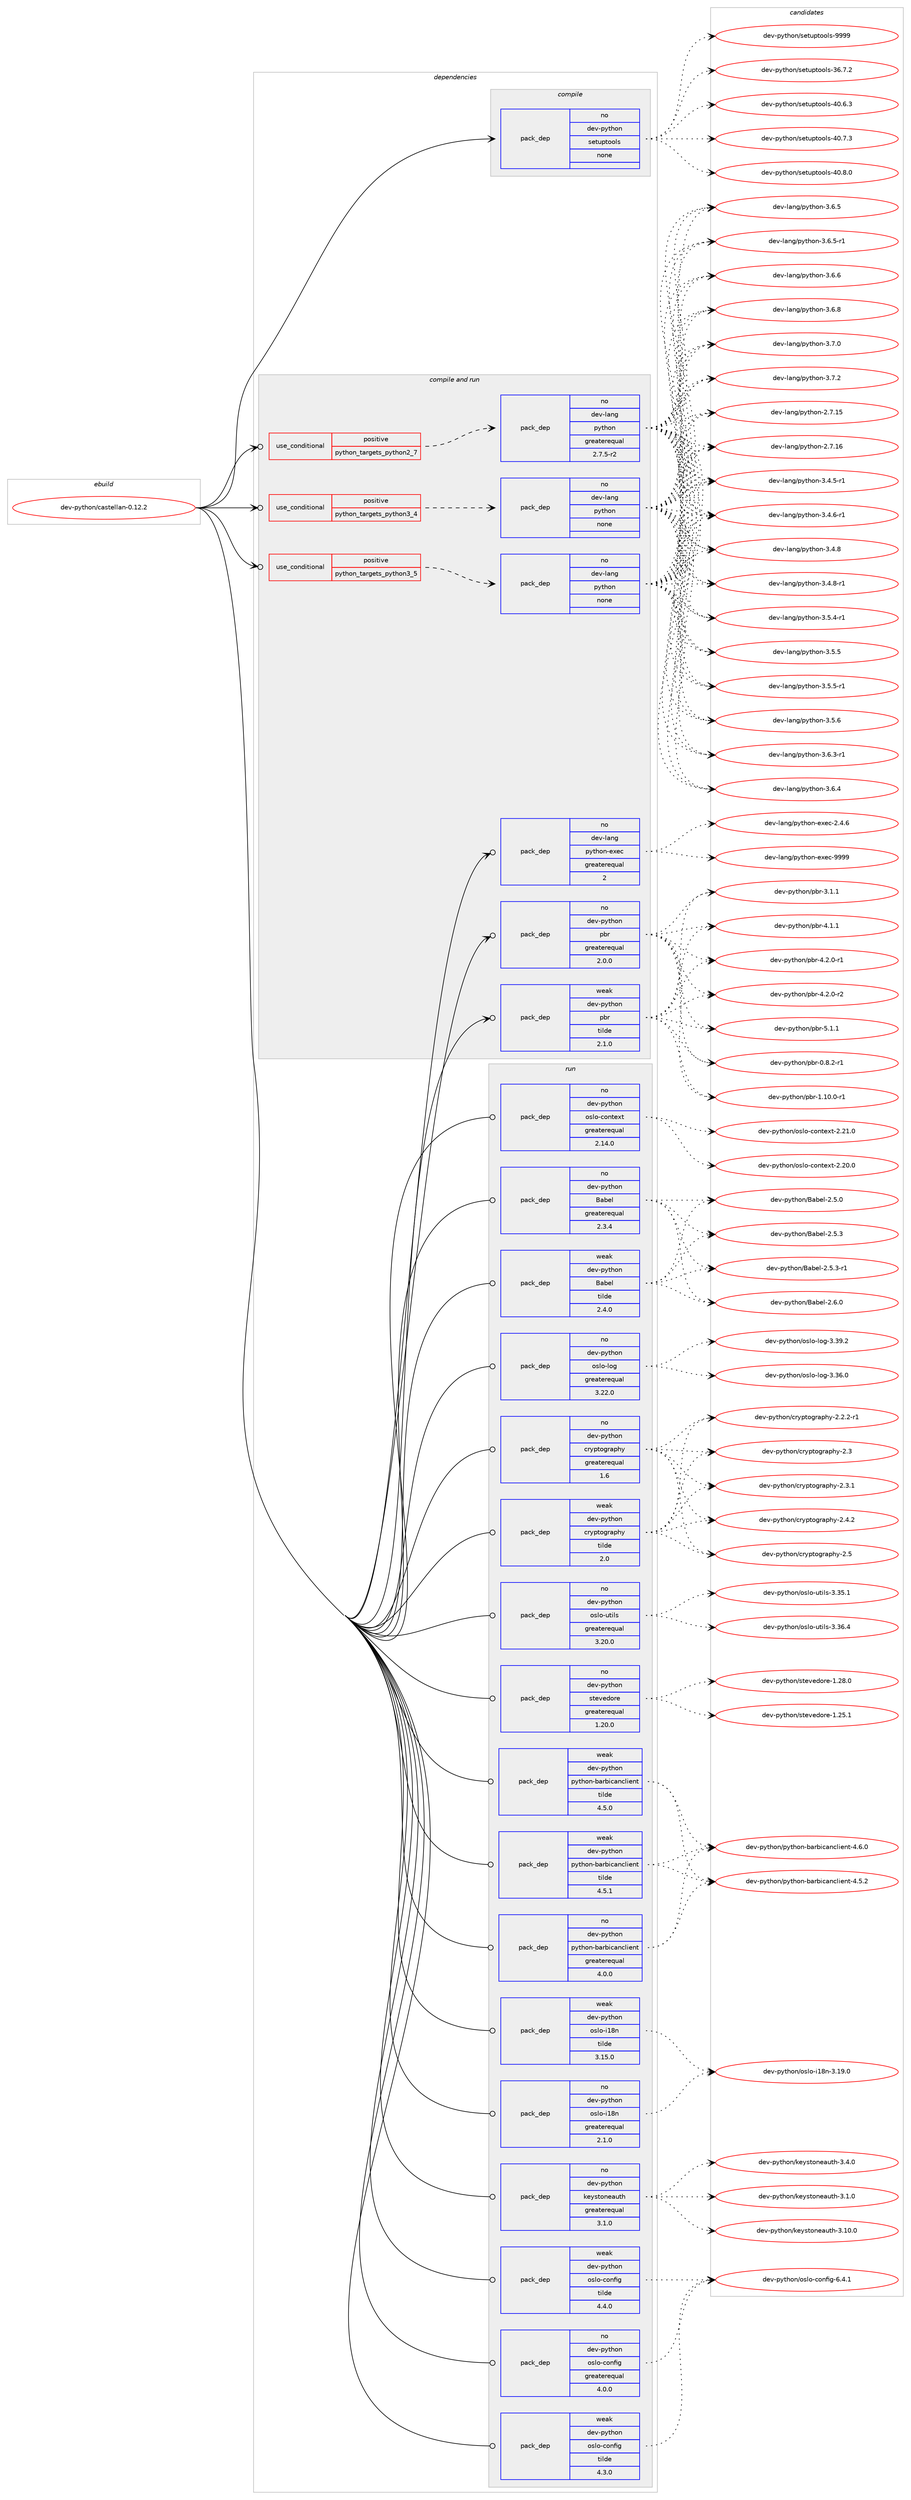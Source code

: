 digraph prolog {

# *************
# Graph options
# *************

newrank=true;
concentrate=true;
compound=true;
graph [rankdir=LR,fontname=Helvetica,fontsize=10,ranksep=1.5];#, ranksep=2.5, nodesep=0.2];
edge  [arrowhead=vee];
node  [fontname=Helvetica,fontsize=10];

# **********
# The ebuild
# **********

subgraph cluster_leftcol {
color=gray;
rank=same;
label=<<i>ebuild</i>>;
id [label="dev-python/castellan-0.12.2", color=red, width=4, href="../dev-python/castellan-0.12.2.svg"];
}

# ****************
# The dependencies
# ****************

subgraph cluster_midcol {
color=gray;
label=<<i>dependencies</i>>;
subgraph cluster_compile {
fillcolor="#eeeeee";
style=filled;
label=<<i>compile</i>>;
subgraph pack1007151 {
dependency1402464 [label=<<TABLE BORDER="0" CELLBORDER="1" CELLSPACING="0" CELLPADDING="4" WIDTH="220"><TR><TD ROWSPAN="6" CELLPADDING="30">pack_dep</TD></TR><TR><TD WIDTH="110">no</TD></TR><TR><TD>dev-python</TD></TR><TR><TD>setuptools</TD></TR><TR><TD>none</TD></TR><TR><TD></TD></TR></TABLE>>, shape=none, color=blue];
}
id:e -> dependency1402464:w [weight=20,style="solid",arrowhead="vee"];
}
subgraph cluster_compileandrun {
fillcolor="#eeeeee";
style=filled;
label=<<i>compile and run</i>>;
subgraph cond372078 {
dependency1402465 [label=<<TABLE BORDER="0" CELLBORDER="1" CELLSPACING="0" CELLPADDING="4"><TR><TD ROWSPAN="3" CELLPADDING="10">use_conditional</TD></TR><TR><TD>positive</TD></TR><TR><TD>python_targets_python2_7</TD></TR></TABLE>>, shape=none, color=red];
subgraph pack1007152 {
dependency1402466 [label=<<TABLE BORDER="0" CELLBORDER="1" CELLSPACING="0" CELLPADDING="4" WIDTH="220"><TR><TD ROWSPAN="6" CELLPADDING="30">pack_dep</TD></TR><TR><TD WIDTH="110">no</TD></TR><TR><TD>dev-lang</TD></TR><TR><TD>python</TD></TR><TR><TD>greaterequal</TD></TR><TR><TD>2.7.5-r2</TD></TR></TABLE>>, shape=none, color=blue];
}
dependency1402465:e -> dependency1402466:w [weight=20,style="dashed",arrowhead="vee"];
}
id:e -> dependency1402465:w [weight=20,style="solid",arrowhead="odotvee"];
subgraph cond372079 {
dependency1402467 [label=<<TABLE BORDER="0" CELLBORDER="1" CELLSPACING="0" CELLPADDING="4"><TR><TD ROWSPAN="3" CELLPADDING="10">use_conditional</TD></TR><TR><TD>positive</TD></TR><TR><TD>python_targets_python3_4</TD></TR></TABLE>>, shape=none, color=red];
subgraph pack1007153 {
dependency1402468 [label=<<TABLE BORDER="0" CELLBORDER="1" CELLSPACING="0" CELLPADDING="4" WIDTH="220"><TR><TD ROWSPAN="6" CELLPADDING="30">pack_dep</TD></TR><TR><TD WIDTH="110">no</TD></TR><TR><TD>dev-lang</TD></TR><TR><TD>python</TD></TR><TR><TD>none</TD></TR><TR><TD></TD></TR></TABLE>>, shape=none, color=blue];
}
dependency1402467:e -> dependency1402468:w [weight=20,style="dashed",arrowhead="vee"];
}
id:e -> dependency1402467:w [weight=20,style="solid",arrowhead="odotvee"];
subgraph cond372080 {
dependency1402469 [label=<<TABLE BORDER="0" CELLBORDER="1" CELLSPACING="0" CELLPADDING="4"><TR><TD ROWSPAN="3" CELLPADDING="10">use_conditional</TD></TR><TR><TD>positive</TD></TR><TR><TD>python_targets_python3_5</TD></TR></TABLE>>, shape=none, color=red];
subgraph pack1007154 {
dependency1402470 [label=<<TABLE BORDER="0" CELLBORDER="1" CELLSPACING="0" CELLPADDING="4" WIDTH="220"><TR><TD ROWSPAN="6" CELLPADDING="30">pack_dep</TD></TR><TR><TD WIDTH="110">no</TD></TR><TR><TD>dev-lang</TD></TR><TR><TD>python</TD></TR><TR><TD>none</TD></TR><TR><TD></TD></TR></TABLE>>, shape=none, color=blue];
}
dependency1402469:e -> dependency1402470:w [weight=20,style="dashed",arrowhead="vee"];
}
id:e -> dependency1402469:w [weight=20,style="solid",arrowhead="odotvee"];
subgraph pack1007155 {
dependency1402471 [label=<<TABLE BORDER="0" CELLBORDER="1" CELLSPACING="0" CELLPADDING="4" WIDTH="220"><TR><TD ROWSPAN="6" CELLPADDING="30">pack_dep</TD></TR><TR><TD WIDTH="110">no</TD></TR><TR><TD>dev-lang</TD></TR><TR><TD>python-exec</TD></TR><TR><TD>greaterequal</TD></TR><TR><TD>2</TD></TR></TABLE>>, shape=none, color=blue];
}
id:e -> dependency1402471:w [weight=20,style="solid",arrowhead="odotvee"];
subgraph pack1007156 {
dependency1402472 [label=<<TABLE BORDER="0" CELLBORDER="1" CELLSPACING="0" CELLPADDING="4" WIDTH="220"><TR><TD ROWSPAN="6" CELLPADDING="30">pack_dep</TD></TR><TR><TD WIDTH="110">no</TD></TR><TR><TD>dev-python</TD></TR><TR><TD>pbr</TD></TR><TR><TD>greaterequal</TD></TR><TR><TD>2.0.0</TD></TR></TABLE>>, shape=none, color=blue];
}
id:e -> dependency1402472:w [weight=20,style="solid",arrowhead="odotvee"];
subgraph pack1007157 {
dependency1402473 [label=<<TABLE BORDER="0" CELLBORDER="1" CELLSPACING="0" CELLPADDING="4" WIDTH="220"><TR><TD ROWSPAN="6" CELLPADDING="30">pack_dep</TD></TR><TR><TD WIDTH="110">weak</TD></TR><TR><TD>dev-python</TD></TR><TR><TD>pbr</TD></TR><TR><TD>tilde</TD></TR><TR><TD>2.1.0</TD></TR></TABLE>>, shape=none, color=blue];
}
id:e -> dependency1402473:w [weight=20,style="solid",arrowhead="odotvee"];
}
subgraph cluster_run {
fillcolor="#eeeeee";
style=filled;
label=<<i>run</i>>;
subgraph pack1007158 {
dependency1402474 [label=<<TABLE BORDER="0" CELLBORDER="1" CELLSPACING="0" CELLPADDING="4" WIDTH="220"><TR><TD ROWSPAN="6" CELLPADDING="30">pack_dep</TD></TR><TR><TD WIDTH="110">no</TD></TR><TR><TD>dev-python</TD></TR><TR><TD>Babel</TD></TR><TR><TD>greaterequal</TD></TR><TR><TD>2.3.4</TD></TR></TABLE>>, shape=none, color=blue];
}
id:e -> dependency1402474:w [weight=20,style="solid",arrowhead="odot"];
subgraph pack1007159 {
dependency1402475 [label=<<TABLE BORDER="0" CELLBORDER="1" CELLSPACING="0" CELLPADDING="4" WIDTH="220"><TR><TD ROWSPAN="6" CELLPADDING="30">pack_dep</TD></TR><TR><TD WIDTH="110">no</TD></TR><TR><TD>dev-python</TD></TR><TR><TD>cryptography</TD></TR><TR><TD>greaterequal</TD></TR><TR><TD>1.6</TD></TR></TABLE>>, shape=none, color=blue];
}
id:e -> dependency1402475:w [weight=20,style="solid",arrowhead="odot"];
subgraph pack1007160 {
dependency1402476 [label=<<TABLE BORDER="0" CELLBORDER="1" CELLSPACING="0" CELLPADDING="4" WIDTH="220"><TR><TD ROWSPAN="6" CELLPADDING="30">pack_dep</TD></TR><TR><TD WIDTH="110">no</TD></TR><TR><TD>dev-python</TD></TR><TR><TD>keystoneauth</TD></TR><TR><TD>greaterequal</TD></TR><TR><TD>3.1.0</TD></TR></TABLE>>, shape=none, color=blue];
}
id:e -> dependency1402476:w [weight=20,style="solid",arrowhead="odot"];
subgraph pack1007161 {
dependency1402477 [label=<<TABLE BORDER="0" CELLBORDER="1" CELLSPACING="0" CELLPADDING="4" WIDTH="220"><TR><TD ROWSPAN="6" CELLPADDING="30">pack_dep</TD></TR><TR><TD WIDTH="110">no</TD></TR><TR><TD>dev-python</TD></TR><TR><TD>oslo-config</TD></TR><TR><TD>greaterequal</TD></TR><TR><TD>4.0.0</TD></TR></TABLE>>, shape=none, color=blue];
}
id:e -> dependency1402477:w [weight=20,style="solid",arrowhead="odot"];
subgraph pack1007162 {
dependency1402478 [label=<<TABLE BORDER="0" CELLBORDER="1" CELLSPACING="0" CELLPADDING="4" WIDTH="220"><TR><TD ROWSPAN="6" CELLPADDING="30">pack_dep</TD></TR><TR><TD WIDTH="110">no</TD></TR><TR><TD>dev-python</TD></TR><TR><TD>oslo-context</TD></TR><TR><TD>greaterequal</TD></TR><TR><TD>2.14.0</TD></TR></TABLE>>, shape=none, color=blue];
}
id:e -> dependency1402478:w [weight=20,style="solid",arrowhead="odot"];
subgraph pack1007163 {
dependency1402479 [label=<<TABLE BORDER="0" CELLBORDER="1" CELLSPACING="0" CELLPADDING="4" WIDTH="220"><TR><TD ROWSPAN="6" CELLPADDING="30">pack_dep</TD></TR><TR><TD WIDTH="110">no</TD></TR><TR><TD>dev-python</TD></TR><TR><TD>oslo-i18n</TD></TR><TR><TD>greaterequal</TD></TR><TR><TD>2.1.0</TD></TR></TABLE>>, shape=none, color=blue];
}
id:e -> dependency1402479:w [weight=20,style="solid",arrowhead="odot"];
subgraph pack1007164 {
dependency1402480 [label=<<TABLE BORDER="0" CELLBORDER="1" CELLSPACING="0" CELLPADDING="4" WIDTH="220"><TR><TD ROWSPAN="6" CELLPADDING="30">pack_dep</TD></TR><TR><TD WIDTH="110">no</TD></TR><TR><TD>dev-python</TD></TR><TR><TD>oslo-log</TD></TR><TR><TD>greaterequal</TD></TR><TR><TD>3.22.0</TD></TR></TABLE>>, shape=none, color=blue];
}
id:e -> dependency1402480:w [weight=20,style="solid",arrowhead="odot"];
subgraph pack1007165 {
dependency1402481 [label=<<TABLE BORDER="0" CELLBORDER="1" CELLSPACING="0" CELLPADDING="4" WIDTH="220"><TR><TD ROWSPAN="6" CELLPADDING="30">pack_dep</TD></TR><TR><TD WIDTH="110">no</TD></TR><TR><TD>dev-python</TD></TR><TR><TD>oslo-utils</TD></TR><TR><TD>greaterequal</TD></TR><TR><TD>3.20.0</TD></TR></TABLE>>, shape=none, color=blue];
}
id:e -> dependency1402481:w [weight=20,style="solid",arrowhead="odot"];
subgraph pack1007166 {
dependency1402482 [label=<<TABLE BORDER="0" CELLBORDER="1" CELLSPACING="0" CELLPADDING="4" WIDTH="220"><TR><TD ROWSPAN="6" CELLPADDING="30">pack_dep</TD></TR><TR><TD WIDTH="110">no</TD></TR><TR><TD>dev-python</TD></TR><TR><TD>python-barbicanclient</TD></TR><TR><TD>greaterequal</TD></TR><TR><TD>4.0.0</TD></TR></TABLE>>, shape=none, color=blue];
}
id:e -> dependency1402482:w [weight=20,style="solid",arrowhead="odot"];
subgraph pack1007167 {
dependency1402483 [label=<<TABLE BORDER="0" CELLBORDER="1" CELLSPACING="0" CELLPADDING="4" WIDTH="220"><TR><TD ROWSPAN="6" CELLPADDING="30">pack_dep</TD></TR><TR><TD WIDTH="110">no</TD></TR><TR><TD>dev-python</TD></TR><TR><TD>stevedore</TD></TR><TR><TD>greaterequal</TD></TR><TR><TD>1.20.0</TD></TR></TABLE>>, shape=none, color=blue];
}
id:e -> dependency1402483:w [weight=20,style="solid",arrowhead="odot"];
subgraph pack1007168 {
dependency1402484 [label=<<TABLE BORDER="0" CELLBORDER="1" CELLSPACING="0" CELLPADDING="4" WIDTH="220"><TR><TD ROWSPAN="6" CELLPADDING="30">pack_dep</TD></TR><TR><TD WIDTH="110">weak</TD></TR><TR><TD>dev-python</TD></TR><TR><TD>Babel</TD></TR><TR><TD>tilde</TD></TR><TR><TD>2.4.0</TD></TR></TABLE>>, shape=none, color=blue];
}
id:e -> dependency1402484:w [weight=20,style="solid",arrowhead="odot"];
subgraph pack1007169 {
dependency1402485 [label=<<TABLE BORDER="0" CELLBORDER="1" CELLSPACING="0" CELLPADDING="4" WIDTH="220"><TR><TD ROWSPAN="6" CELLPADDING="30">pack_dep</TD></TR><TR><TD WIDTH="110">weak</TD></TR><TR><TD>dev-python</TD></TR><TR><TD>cryptography</TD></TR><TR><TD>tilde</TD></TR><TR><TD>2.0</TD></TR></TABLE>>, shape=none, color=blue];
}
id:e -> dependency1402485:w [weight=20,style="solid",arrowhead="odot"];
subgraph pack1007170 {
dependency1402486 [label=<<TABLE BORDER="0" CELLBORDER="1" CELLSPACING="0" CELLPADDING="4" WIDTH="220"><TR><TD ROWSPAN="6" CELLPADDING="30">pack_dep</TD></TR><TR><TD WIDTH="110">weak</TD></TR><TR><TD>dev-python</TD></TR><TR><TD>oslo-config</TD></TR><TR><TD>tilde</TD></TR><TR><TD>4.3.0</TD></TR></TABLE>>, shape=none, color=blue];
}
id:e -> dependency1402486:w [weight=20,style="solid",arrowhead="odot"];
subgraph pack1007171 {
dependency1402487 [label=<<TABLE BORDER="0" CELLBORDER="1" CELLSPACING="0" CELLPADDING="4" WIDTH="220"><TR><TD ROWSPAN="6" CELLPADDING="30">pack_dep</TD></TR><TR><TD WIDTH="110">weak</TD></TR><TR><TD>dev-python</TD></TR><TR><TD>oslo-config</TD></TR><TR><TD>tilde</TD></TR><TR><TD>4.4.0</TD></TR></TABLE>>, shape=none, color=blue];
}
id:e -> dependency1402487:w [weight=20,style="solid",arrowhead="odot"];
subgraph pack1007172 {
dependency1402488 [label=<<TABLE BORDER="0" CELLBORDER="1" CELLSPACING="0" CELLPADDING="4" WIDTH="220"><TR><TD ROWSPAN="6" CELLPADDING="30">pack_dep</TD></TR><TR><TD WIDTH="110">weak</TD></TR><TR><TD>dev-python</TD></TR><TR><TD>oslo-i18n</TD></TR><TR><TD>tilde</TD></TR><TR><TD>3.15.0</TD></TR></TABLE>>, shape=none, color=blue];
}
id:e -> dependency1402488:w [weight=20,style="solid",arrowhead="odot"];
subgraph pack1007173 {
dependency1402489 [label=<<TABLE BORDER="0" CELLBORDER="1" CELLSPACING="0" CELLPADDING="4" WIDTH="220"><TR><TD ROWSPAN="6" CELLPADDING="30">pack_dep</TD></TR><TR><TD WIDTH="110">weak</TD></TR><TR><TD>dev-python</TD></TR><TR><TD>python-barbicanclient</TD></TR><TR><TD>tilde</TD></TR><TR><TD>4.5.0</TD></TR></TABLE>>, shape=none, color=blue];
}
id:e -> dependency1402489:w [weight=20,style="solid",arrowhead="odot"];
subgraph pack1007174 {
dependency1402490 [label=<<TABLE BORDER="0" CELLBORDER="1" CELLSPACING="0" CELLPADDING="4" WIDTH="220"><TR><TD ROWSPAN="6" CELLPADDING="30">pack_dep</TD></TR><TR><TD WIDTH="110">weak</TD></TR><TR><TD>dev-python</TD></TR><TR><TD>python-barbicanclient</TD></TR><TR><TD>tilde</TD></TR><TR><TD>4.5.1</TD></TR></TABLE>>, shape=none, color=blue];
}
id:e -> dependency1402490:w [weight=20,style="solid",arrowhead="odot"];
}
}

# **************
# The candidates
# **************

subgraph cluster_choices {
rank=same;
color=gray;
label=<<i>candidates</i>>;

subgraph choice1007151 {
color=black;
nodesep=1;
choice100101118451121211161041111104711510111611711211611111110811545515446554650 [label="dev-python/setuptools-36.7.2", color=red, width=4,href="../dev-python/setuptools-36.7.2.svg"];
choice100101118451121211161041111104711510111611711211611111110811545524846544651 [label="dev-python/setuptools-40.6.3", color=red, width=4,href="../dev-python/setuptools-40.6.3.svg"];
choice100101118451121211161041111104711510111611711211611111110811545524846554651 [label="dev-python/setuptools-40.7.3", color=red, width=4,href="../dev-python/setuptools-40.7.3.svg"];
choice100101118451121211161041111104711510111611711211611111110811545524846564648 [label="dev-python/setuptools-40.8.0", color=red, width=4,href="../dev-python/setuptools-40.8.0.svg"];
choice10010111845112121116104111110471151011161171121161111111081154557575757 [label="dev-python/setuptools-9999", color=red, width=4,href="../dev-python/setuptools-9999.svg"];
dependency1402464:e -> choice100101118451121211161041111104711510111611711211611111110811545515446554650:w [style=dotted,weight="100"];
dependency1402464:e -> choice100101118451121211161041111104711510111611711211611111110811545524846544651:w [style=dotted,weight="100"];
dependency1402464:e -> choice100101118451121211161041111104711510111611711211611111110811545524846554651:w [style=dotted,weight="100"];
dependency1402464:e -> choice100101118451121211161041111104711510111611711211611111110811545524846564648:w [style=dotted,weight="100"];
dependency1402464:e -> choice10010111845112121116104111110471151011161171121161111111081154557575757:w [style=dotted,weight="100"];
}
subgraph choice1007152 {
color=black;
nodesep=1;
choice10010111845108971101034711212111610411111045504655464953 [label="dev-lang/python-2.7.15", color=red, width=4,href="../dev-lang/python-2.7.15.svg"];
choice10010111845108971101034711212111610411111045504655464954 [label="dev-lang/python-2.7.16", color=red, width=4,href="../dev-lang/python-2.7.16.svg"];
choice1001011184510897110103471121211161041111104551465246534511449 [label="dev-lang/python-3.4.5-r1", color=red, width=4,href="../dev-lang/python-3.4.5-r1.svg"];
choice1001011184510897110103471121211161041111104551465246544511449 [label="dev-lang/python-3.4.6-r1", color=red, width=4,href="../dev-lang/python-3.4.6-r1.svg"];
choice100101118451089711010347112121116104111110455146524656 [label="dev-lang/python-3.4.8", color=red, width=4,href="../dev-lang/python-3.4.8.svg"];
choice1001011184510897110103471121211161041111104551465246564511449 [label="dev-lang/python-3.4.8-r1", color=red, width=4,href="../dev-lang/python-3.4.8-r1.svg"];
choice1001011184510897110103471121211161041111104551465346524511449 [label="dev-lang/python-3.5.4-r1", color=red, width=4,href="../dev-lang/python-3.5.4-r1.svg"];
choice100101118451089711010347112121116104111110455146534653 [label="dev-lang/python-3.5.5", color=red, width=4,href="../dev-lang/python-3.5.5.svg"];
choice1001011184510897110103471121211161041111104551465346534511449 [label="dev-lang/python-3.5.5-r1", color=red, width=4,href="../dev-lang/python-3.5.5-r1.svg"];
choice100101118451089711010347112121116104111110455146534654 [label="dev-lang/python-3.5.6", color=red, width=4,href="../dev-lang/python-3.5.6.svg"];
choice1001011184510897110103471121211161041111104551465446514511449 [label="dev-lang/python-3.6.3-r1", color=red, width=4,href="../dev-lang/python-3.6.3-r1.svg"];
choice100101118451089711010347112121116104111110455146544652 [label="dev-lang/python-3.6.4", color=red, width=4,href="../dev-lang/python-3.6.4.svg"];
choice100101118451089711010347112121116104111110455146544653 [label="dev-lang/python-3.6.5", color=red, width=4,href="../dev-lang/python-3.6.5.svg"];
choice1001011184510897110103471121211161041111104551465446534511449 [label="dev-lang/python-3.6.5-r1", color=red, width=4,href="../dev-lang/python-3.6.5-r1.svg"];
choice100101118451089711010347112121116104111110455146544654 [label="dev-lang/python-3.6.6", color=red, width=4,href="../dev-lang/python-3.6.6.svg"];
choice100101118451089711010347112121116104111110455146544656 [label="dev-lang/python-3.6.8", color=red, width=4,href="../dev-lang/python-3.6.8.svg"];
choice100101118451089711010347112121116104111110455146554648 [label="dev-lang/python-3.7.0", color=red, width=4,href="../dev-lang/python-3.7.0.svg"];
choice100101118451089711010347112121116104111110455146554650 [label="dev-lang/python-3.7.2", color=red, width=4,href="../dev-lang/python-3.7.2.svg"];
dependency1402466:e -> choice10010111845108971101034711212111610411111045504655464953:w [style=dotted,weight="100"];
dependency1402466:e -> choice10010111845108971101034711212111610411111045504655464954:w [style=dotted,weight="100"];
dependency1402466:e -> choice1001011184510897110103471121211161041111104551465246534511449:w [style=dotted,weight="100"];
dependency1402466:e -> choice1001011184510897110103471121211161041111104551465246544511449:w [style=dotted,weight="100"];
dependency1402466:e -> choice100101118451089711010347112121116104111110455146524656:w [style=dotted,weight="100"];
dependency1402466:e -> choice1001011184510897110103471121211161041111104551465246564511449:w [style=dotted,weight="100"];
dependency1402466:e -> choice1001011184510897110103471121211161041111104551465346524511449:w [style=dotted,weight="100"];
dependency1402466:e -> choice100101118451089711010347112121116104111110455146534653:w [style=dotted,weight="100"];
dependency1402466:e -> choice1001011184510897110103471121211161041111104551465346534511449:w [style=dotted,weight="100"];
dependency1402466:e -> choice100101118451089711010347112121116104111110455146534654:w [style=dotted,weight="100"];
dependency1402466:e -> choice1001011184510897110103471121211161041111104551465446514511449:w [style=dotted,weight="100"];
dependency1402466:e -> choice100101118451089711010347112121116104111110455146544652:w [style=dotted,weight="100"];
dependency1402466:e -> choice100101118451089711010347112121116104111110455146544653:w [style=dotted,weight="100"];
dependency1402466:e -> choice1001011184510897110103471121211161041111104551465446534511449:w [style=dotted,weight="100"];
dependency1402466:e -> choice100101118451089711010347112121116104111110455146544654:w [style=dotted,weight="100"];
dependency1402466:e -> choice100101118451089711010347112121116104111110455146544656:w [style=dotted,weight="100"];
dependency1402466:e -> choice100101118451089711010347112121116104111110455146554648:w [style=dotted,weight="100"];
dependency1402466:e -> choice100101118451089711010347112121116104111110455146554650:w [style=dotted,weight="100"];
}
subgraph choice1007153 {
color=black;
nodesep=1;
choice10010111845108971101034711212111610411111045504655464953 [label="dev-lang/python-2.7.15", color=red, width=4,href="../dev-lang/python-2.7.15.svg"];
choice10010111845108971101034711212111610411111045504655464954 [label="dev-lang/python-2.7.16", color=red, width=4,href="../dev-lang/python-2.7.16.svg"];
choice1001011184510897110103471121211161041111104551465246534511449 [label="dev-lang/python-3.4.5-r1", color=red, width=4,href="../dev-lang/python-3.4.5-r1.svg"];
choice1001011184510897110103471121211161041111104551465246544511449 [label="dev-lang/python-3.4.6-r1", color=red, width=4,href="../dev-lang/python-3.4.6-r1.svg"];
choice100101118451089711010347112121116104111110455146524656 [label="dev-lang/python-3.4.8", color=red, width=4,href="../dev-lang/python-3.4.8.svg"];
choice1001011184510897110103471121211161041111104551465246564511449 [label="dev-lang/python-3.4.8-r1", color=red, width=4,href="../dev-lang/python-3.4.8-r1.svg"];
choice1001011184510897110103471121211161041111104551465346524511449 [label="dev-lang/python-3.5.4-r1", color=red, width=4,href="../dev-lang/python-3.5.4-r1.svg"];
choice100101118451089711010347112121116104111110455146534653 [label="dev-lang/python-3.5.5", color=red, width=4,href="../dev-lang/python-3.5.5.svg"];
choice1001011184510897110103471121211161041111104551465346534511449 [label="dev-lang/python-3.5.5-r1", color=red, width=4,href="../dev-lang/python-3.5.5-r1.svg"];
choice100101118451089711010347112121116104111110455146534654 [label="dev-lang/python-3.5.6", color=red, width=4,href="../dev-lang/python-3.5.6.svg"];
choice1001011184510897110103471121211161041111104551465446514511449 [label="dev-lang/python-3.6.3-r1", color=red, width=4,href="../dev-lang/python-3.6.3-r1.svg"];
choice100101118451089711010347112121116104111110455146544652 [label="dev-lang/python-3.6.4", color=red, width=4,href="../dev-lang/python-3.6.4.svg"];
choice100101118451089711010347112121116104111110455146544653 [label="dev-lang/python-3.6.5", color=red, width=4,href="../dev-lang/python-3.6.5.svg"];
choice1001011184510897110103471121211161041111104551465446534511449 [label="dev-lang/python-3.6.5-r1", color=red, width=4,href="../dev-lang/python-3.6.5-r1.svg"];
choice100101118451089711010347112121116104111110455146544654 [label="dev-lang/python-3.6.6", color=red, width=4,href="../dev-lang/python-3.6.6.svg"];
choice100101118451089711010347112121116104111110455146544656 [label="dev-lang/python-3.6.8", color=red, width=4,href="../dev-lang/python-3.6.8.svg"];
choice100101118451089711010347112121116104111110455146554648 [label="dev-lang/python-3.7.0", color=red, width=4,href="../dev-lang/python-3.7.0.svg"];
choice100101118451089711010347112121116104111110455146554650 [label="dev-lang/python-3.7.2", color=red, width=4,href="../dev-lang/python-3.7.2.svg"];
dependency1402468:e -> choice10010111845108971101034711212111610411111045504655464953:w [style=dotted,weight="100"];
dependency1402468:e -> choice10010111845108971101034711212111610411111045504655464954:w [style=dotted,weight="100"];
dependency1402468:e -> choice1001011184510897110103471121211161041111104551465246534511449:w [style=dotted,weight="100"];
dependency1402468:e -> choice1001011184510897110103471121211161041111104551465246544511449:w [style=dotted,weight="100"];
dependency1402468:e -> choice100101118451089711010347112121116104111110455146524656:w [style=dotted,weight="100"];
dependency1402468:e -> choice1001011184510897110103471121211161041111104551465246564511449:w [style=dotted,weight="100"];
dependency1402468:e -> choice1001011184510897110103471121211161041111104551465346524511449:w [style=dotted,weight="100"];
dependency1402468:e -> choice100101118451089711010347112121116104111110455146534653:w [style=dotted,weight="100"];
dependency1402468:e -> choice1001011184510897110103471121211161041111104551465346534511449:w [style=dotted,weight="100"];
dependency1402468:e -> choice100101118451089711010347112121116104111110455146534654:w [style=dotted,weight="100"];
dependency1402468:e -> choice1001011184510897110103471121211161041111104551465446514511449:w [style=dotted,weight="100"];
dependency1402468:e -> choice100101118451089711010347112121116104111110455146544652:w [style=dotted,weight="100"];
dependency1402468:e -> choice100101118451089711010347112121116104111110455146544653:w [style=dotted,weight="100"];
dependency1402468:e -> choice1001011184510897110103471121211161041111104551465446534511449:w [style=dotted,weight="100"];
dependency1402468:e -> choice100101118451089711010347112121116104111110455146544654:w [style=dotted,weight="100"];
dependency1402468:e -> choice100101118451089711010347112121116104111110455146544656:w [style=dotted,weight="100"];
dependency1402468:e -> choice100101118451089711010347112121116104111110455146554648:w [style=dotted,weight="100"];
dependency1402468:e -> choice100101118451089711010347112121116104111110455146554650:w [style=dotted,weight="100"];
}
subgraph choice1007154 {
color=black;
nodesep=1;
choice10010111845108971101034711212111610411111045504655464953 [label="dev-lang/python-2.7.15", color=red, width=4,href="../dev-lang/python-2.7.15.svg"];
choice10010111845108971101034711212111610411111045504655464954 [label="dev-lang/python-2.7.16", color=red, width=4,href="../dev-lang/python-2.7.16.svg"];
choice1001011184510897110103471121211161041111104551465246534511449 [label="dev-lang/python-3.4.5-r1", color=red, width=4,href="../dev-lang/python-3.4.5-r1.svg"];
choice1001011184510897110103471121211161041111104551465246544511449 [label="dev-lang/python-3.4.6-r1", color=red, width=4,href="../dev-lang/python-3.4.6-r1.svg"];
choice100101118451089711010347112121116104111110455146524656 [label="dev-lang/python-3.4.8", color=red, width=4,href="../dev-lang/python-3.4.8.svg"];
choice1001011184510897110103471121211161041111104551465246564511449 [label="dev-lang/python-3.4.8-r1", color=red, width=4,href="../dev-lang/python-3.4.8-r1.svg"];
choice1001011184510897110103471121211161041111104551465346524511449 [label="dev-lang/python-3.5.4-r1", color=red, width=4,href="../dev-lang/python-3.5.4-r1.svg"];
choice100101118451089711010347112121116104111110455146534653 [label="dev-lang/python-3.5.5", color=red, width=4,href="../dev-lang/python-3.5.5.svg"];
choice1001011184510897110103471121211161041111104551465346534511449 [label="dev-lang/python-3.5.5-r1", color=red, width=4,href="../dev-lang/python-3.5.5-r1.svg"];
choice100101118451089711010347112121116104111110455146534654 [label="dev-lang/python-3.5.6", color=red, width=4,href="../dev-lang/python-3.5.6.svg"];
choice1001011184510897110103471121211161041111104551465446514511449 [label="dev-lang/python-3.6.3-r1", color=red, width=4,href="../dev-lang/python-3.6.3-r1.svg"];
choice100101118451089711010347112121116104111110455146544652 [label="dev-lang/python-3.6.4", color=red, width=4,href="../dev-lang/python-3.6.4.svg"];
choice100101118451089711010347112121116104111110455146544653 [label="dev-lang/python-3.6.5", color=red, width=4,href="../dev-lang/python-3.6.5.svg"];
choice1001011184510897110103471121211161041111104551465446534511449 [label="dev-lang/python-3.6.5-r1", color=red, width=4,href="../dev-lang/python-3.6.5-r1.svg"];
choice100101118451089711010347112121116104111110455146544654 [label="dev-lang/python-3.6.6", color=red, width=4,href="../dev-lang/python-3.6.6.svg"];
choice100101118451089711010347112121116104111110455146544656 [label="dev-lang/python-3.6.8", color=red, width=4,href="../dev-lang/python-3.6.8.svg"];
choice100101118451089711010347112121116104111110455146554648 [label="dev-lang/python-3.7.0", color=red, width=4,href="../dev-lang/python-3.7.0.svg"];
choice100101118451089711010347112121116104111110455146554650 [label="dev-lang/python-3.7.2", color=red, width=4,href="../dev-lang/python-3.7.2.svg"];
dependency1402470:e -> choice10010111845108971101034711212111610411111045504655464953:w [style=dotted,weight="100"];
dependency1402470:e -> choice10010111845108971101034711212111610411111045504655464954:w [style=dotted,weight="100"];
dependency1402470:e -> choice1001011184510897110103471121211161041111104551465246534511449:w [style=dotted,weight="100"];
dependency1402470:e -> choice1001011184510897110103471121211161041111104551465246544511449:w [style=dotted,weight="100"];
dependency1402470:e -> choice100101118451089711010347112121116104111110455146524656:w [style=dotted,weight="100"];
dependency1402470:e -> choice1001011184510897110103471121211161041111104551465246564511449:w [style=dotted,weight="100"];
dependency1402470:e -> choice1001011184510897110103471121211161041111104551465346524511449:w [style=dotted,weight="100"];
dependency1402470:e -> choice100101118451089711010347112121116104111110455146534653:w [style=dotted,weight="100"];
dependency1402470:e -> choice1001011184510897110103471121211161041111104551465346534511449:w [style=dotted,weight="100"];
dependency1402470:e -> choice100101118451089711010347112121116104111110455146534654:w [style=dotted,weight="100"];
dependency1402470:e -> choice1001011184510897110103471121211161041111104551465446514511449:w [style=dotted,weight="100"];
dependency1402470:e -> choice100101118451089711010347112121116104111110455146544652:w [style=dotted,weight="100"];
dependency1402470:e -> choice100101118451089711010347112121116104111110455146544653:w [style=dotted,weight="100"];
dependency1402470:e -> choice1001011184510897110103471121211161041111104551465446534511449:w [style=dotted,weight="100"];
dependency1402470:e -> choice100101118451089711010347112121116104111110455146544654:w [style=dotted,weight="100"];
dependency1402470:e -> choice100101118451089711010347112121116104111110455146544656:w [style=dotted,weight="100"];
dependency1402470:e -> choice100101118451089711010347112121116104111110455146554648:w [style=dotted,weight="100"];
dependency1402470:e -> choice100101118451089711010347112121116104111110455146554650:w [style=dotted,weight="100"];
}
subgraph choice1007155 {
color=black;
nodesep=1;
choice1001011184510897110103471121211161041111104510112010199455046524654 [label="dev-lang/python-exec-2.4.6", color=red, width=4,href="../dev-lang/python-exec-2.4.6.svg"];
choice10010111845108971101034711212111610411111045101120101994557575757 [label="dev-lang/python-exec-9999", color=red, width=4,href="../dev-lang/python-exec-9999.svg"];
dependency1402471:e -> choice1001011184510897110103471121211161041111104510112010199455046524654:w [style=dotted,weight="100"];
dependency1402471:e -> choice10010111845108971101034711212111610411111045101120101994557575757:w [style=dotted,weight="100"];
}
subgraph choice1007156 {
color=black;
nodesep=1;
choice1001011184511212111610411111047112981144548465646504511449 [label="dev-python/pbr-0.8.2-r1", color=red, width=4,href="../dev-python/pbr-0.8.2-r1.svg"];
choice100101118451121211161041111104711298114454946494846484511449 [label="dev-python/pbr-1.10.0-r1", color=red, width=4,href="../dev-python/pbr-1.10.0-r1.svg"];
choice100101118451121211161041111104711298114455146494649 [label="dev-python/pbr-3.1.1", color=red, width=4,href="../dev-python/pbr-3.1.1.svg"];
choice100101118451121211161041111104711298114455246494649 [label="dev-python/pbr-4.1.1", color=red, width=4,href="../dev-python/pbr-4.1.1.svg"];
choice1001011184511212111610411111047112981144552465046484511449 [label="dev-python/pbr-4.2.0-r1", color=red, width=4,href="../dev-python/pbr-4.2.0-r1.svg"];
choice1001011184511212111610411111047112981144552465046484511450 [label="dev-python/pbr-4.2.0-r2", color=red, width=4,href="../dev-python/pbr-4.2.0-r2.svg"];
choice100101118451121211161041111104711298114455346494649 [label="dev-python/pbr-5.1.1", color=red, width=4,href="../dev-python/pbr-5.1.1.svg"];
dependency1402472:e -> choice1001011184511212111610411111047112981144548465646504511449:w [style=dotted,weight="100"];
dependency1402472:e -> choice100101118451121211161041111104711298114454946494846484511449:w [style=dotted,weight="100"];
dependency1402472:e -> choice100101118451121211161041111104711298114455146494649:w [style=dotted,weight="100"];
dependency1402472:e -> choice100101118451121211161041111104711298114455246494649:w [style=dotted,weight="100"];
dependency1402472:e -> choice1001011184511212111610411111047112981144552465046484511449:w [style=dotted,weight="100"];
dependency1402472:e -> choice1001011184511212111610411111047112981144552465046484511450:w [style=dotted,weight="100"];
dependency1402472:e -> choice100101118451121211161041111104711298114455346494649:w [style=dotted,weight="100"];
}
subgraph choice1007157 {
color=black;
nodesep=1;
choice1001011184511212111610411111047112981144548465646504511449 [label="dev-python/pbr-0.8.2-r1", color=red, width=4,href="../dev-python/pbr-0.8.2-r1.svg"];
choice100101118451121211161041111104711298114454946494846484511449 [label="dev-python/pbr-1.10.0-r1", color=red, width=4,href="../dev-python/pbr-1.10.0-r1.svg"];
choice100101118451121211161041111104711298114455146494649 [label="dev-python/pbr-3.1.1", color=red, width=4,href="../dev-python/pbr-3.1.1.svg"];
choice100101118451121211161041111104711298114455246494649 [label="dev-python/pbr-4.1.1", color=red, width=4,href="../dev-python/pbr-4.1.1.svg"];
choice1001011184511212111610411111047112981144552465046484511449 [label="dev-python/pbr-4.2.0-r1", color=red, width=4,href="../dev-python/pbr-4.2.0-r1.svg"];
choice1001011184511212111610411111047112981144552465046484511450 [label="dev-python/pbr-4.2.0-r2", color=red, width=4,href="../dev-python/pbr-4.2.0-r2.svg"];
choice100101118451121211161041111104711298114455346494649 [label="dev-python/pbr-5.1.1", color=red, width=4,href="../dev-python/pbr-5.1.1.svg"];
dependency1402473:e -> choice1001011184511212111610411111047112981144548465646504511449:w [style=dotted,weight="100"];
dependency1402473:e -> choice100101118451121211161041111104711298114454946494846484511449:w [style=dotted,weight="100"];
dependency1402473:e -> choice100101118451121211161041111104711298114455146494649:w [style=dotted,weight="100"];
dependency1402473:e -> choice100101118451121211161041111104711298114455246494649:w [style=dotted,weight="100"];
dependency1402473:e -> choice1001011184511212111610411111047112981144552465046484511449:w [style=dotted,weight="100"];
dependency1402473:e -> choice1001011184511212111610411111047112981144552465046484511450:w [style=dotted,weight="100"];
dependency1402473:e -> choice100101118451121211161041111104711298114455346494649:w [style=dotted,weight="100"];
}
subgraph choice1007158 {
color=black;
nodesep=1;
choice1001011184511212111610411111047669798101108455046534648 [label="dev-python/Babel-2.5.0", color=red, width=4,href="../dev-python/Babel-2.5.0.svg"];
choice1001011184511212111610411111047669798101108455046534651 [label="dev-python/Babel-2.5.3", color=red, width=4,href="../dev-python/Babel-2.5.3.svg"];
choice10010111845112121116104111110476697981011084550465346514511449 [label="dev-python/Babel-2.5.3-r1", color=red, width=4,href="../dev-python/Babel-2.5.3-r1.svg"];
choice1001011184511212111610411111047669798101108455046544648 [label="dev-python/Babel-2.6.0", color=red, width=4,href="../dev-python/Babel-2.6.0.svg"];
dependency1402474:e -> choice1001011184511212111610411111047669798101108455046534648:w [style=dotted,weight="100"];
dependency1402474:e -> choice1001011184511212111610411111047669798101108455046534651:w [style=dotted,weight="100"];
dependency1402474:e -> choice10010111845112121116104111110476697981011084550465346514511449:w [style=dotted,weight="100"];
dependency1402474:e -> choice1001011184511212111610411111047669798101108455046544648:w [style=dotted,weight="100"];
}
subgraph choice1007159 {
color=black;
nodesep=1;
choice100101118451121211161041111104799114121112116111103114971121041214550465046504511449 [label="dev-python/cryptography-2.2.2-r1", color=red, width=4,href="../dev-python/cryptography-2.2.2-r1.svg"];
choice1001011184511212111610411111047991141211121161111031149711210412145504651 [label="dev-python/cryptography-2.3", color=red, width=4,href="../dev-python/cryptography-2.3.svg"];
choice10010111845112121116104111110479911412111211611110311497112104121455046514649 [label="dev-python/cryptography-2.3.1", color=red, width=4,href="../dev-python/cryptography-2.3.1.svg"];
choice10010111845112121116104111110479911412111211611110311497112104121455046524650 [label="dev-python/cryptography-2.4.2", color=red, width=4,href="../dev-python/cryptography-2.4.2.svg"];
choice1001011184511212111610411111047991141211121161111031149711210412145504653 [label="dev-python/cryptography-2.5", color=red, width=4,href="../dev-python/cryptography-2.5.svg"];
dependency1402475:e -> choice100101118451121211161041111104799114121112116111103114971121041214550465046504511449:w [style=dotted,weight="100"];
dependency1402475:e -> choice1001011184511212111610411111047991141211121161111031149711210412145504651:w [style=dotted,weight="100"];
dependency1402475:e -> choice10010111845112121116104111110479911412111211611110311497112104121455046514649:w [style=dotted,weight="100"];
dependency1402475:e -> choice10010111845112121116104111110479911412111211611110311497112104121455046524650:w [style=dotted,weight="100"];
dependency1402475:e -> choice1001011184511212111610411111047991141211121161111031149711210412145504653:w [style=dotted,weight="100"];
}
subgraph choice1007160 {
color=black;
nodesep=1;
choice100101118451121211161041111104710710112111511611111010197117116104455146494648 [label="dev-python/keystoneauth-3.1.0", color=red, width=4,href="../dev-python/keystoneauth-3.1.0.svg"];
choice10010111845112121116104111110471071011211151161111101019711711610445514649484648 [label="dev-python/keystoneauth-3.10.0", color=red, width=4,href="../dev-python/keystoneauth-3.10.0.svg"];
choice100101118451121211161041111104710710112111511611111010197117116104455146524648 [label="dev-python/keystoneauth-3.4.0", color=red, width=4,href="../dev-python/keystoneauth-3.4.0.svg"];
dependency1402476:e -> choice100101118451121211161041111104710710112111511611111010197117116104455146494648:w [style=dotted,weight="100"];
dependency1402476:e -> choice10010111845112121116104111110471071011211151161111101019711711610445514649484648:w [style=dotted,weight="100"];
dependency1402476:e -> choice100101118451121211161041111104710710112111511611111010197117116104455146524648:w [style=dotted,weight="100"];
}
subgraph choice1007161 {
color=black;
nodesep=1;
choice10010111845112121116104111110471111151081114599111110102105103455446524649 [label="dev-python/oslo-config-6.4.1", color=red, width=4,href="../dev-python/oslo-config-6.4.1.svg"];
dependency1402477:e -> choice10010111845112121116104111110471111151081114599111110102105103455446524649:w [style=dotted,weight="100"];
}
subgraph choice1007162 {
color=black;
nodesep=1;
choice1001011184511212111610411111047111115108111459911111011610112011645504650484648 [label="dev-python/oslo-context-2.20.0", color=red, width=4,href="../dev-python/oslo-context-2.20.0.svg"];
choice1001011184511212111610411111047111115108111459911111011610112011645504650494648 [label="dev-python/oslo-context-2.21.0", color=red, width=4,href="../dev-python/oslo-context-2.21.0.svg"];
dependency1402478:e -> choice1001011184511212111610411111047111115108111459911111011610112011645504650484648:w [style=dotted,weight="100"];
dependency1402478:e -> choice1001011184511212111610411111047111115108111459911111011610112011645504650494648:w [style=dotted,weight="100"];
}
subgraph choice1007163 {
color=black;
nodesep=1;
choice100101118451121211161041111104711111510811145105495611045514649574648 [label="dev-python/oslo-i18n-3.19.0", color=red, width=4,href="../dev-python/oslo-i18n-3.19.0.svg"];
dependency1402479:e -> choice100101118451121211161041111104711111510811145105495611045514649574648:w [style=dotted,weight="100"];
}
subgraph choice1007164 {
color=black;
nodesep=1;
choice10010111845112121116104111110471111151081114510811110345514651544648 [label="dev-python/oslo-log-3.36.0", color=red, width=4,href="../dev-python/oslo-log-3.36.0.svg"];
choice10010111845112121116104111110471111151081114510811110345514651574650 [label="dev-python/oslo-log-3.39.2", color=red, width=4,href="../dev-python/oslo-log-3.39.2.svg"];
dependency1402480:e -> choice10010111845112121116104111110471111151081114510811110345514651544648:w [style=dotted,weight="100"];
dependency1402480:e -> choice10010111845112121116104111110471111151081114510811110345514651574650:w [style=dotted,weight="100"];
}
subgraph choice1007165 {
color=black;
nodesep=1;
choice10010111845112121116104111110471111151081114511711610510811545514651534649 [label="dev-python/oslo-utils-3.35.1", color=red, width=4,href="../dev-python/oslo-utils-3.35.1.svg"];
choice10010111845112121116104111110471111151081114511711610510811545514651544652 [label="dev-python/oslo-utils-3.36.4", color=red, width=4,href="../dev-python/oslo-utils-3.36.4.svg"];
dependency1402481:e -> choice10010111845112121116104111110471111151081114511711610510811545514651534649:w [style=dotted,weight="100"];
dependency1402481:e -> choice10010111845112121116104111110471111151081114511711610510811545514651544652:w [style=dotted,weight="100"];
}
subgraph choice1007166 {
color=black;
nodesep=1;
choice100101118451121211161041111104711212111610411111045989711498105999711099108105101110116455246534650 [label="dev-python/python-barbicanclient-4.5.2", color=red, width=4,href="../dev-python/python-barbicanclient-4.5.2.svg"];
choice100101118451121211161041111104711212111610411111045989711498105999711099108105101110116455246544648 [label="dev-python/python-barbicanclient-4.6.0", color=red, width=4,href="../dev-python/python-barbicanclient-4.6.0.svg"];
dependency1402482:e -> choice100101118451121211161041111104711212111610411111045989711498105999711099108105101110116455246534650:w [style=dotted,weight="100"];
dependency1402482:e -> choice100101118451121211161041111104711212111610411111045989711498105999711099108105101110116455246544648:w [style=dotted,weight="100"];
}
subgraph choice1007167 {
color=black;
nodesep=1;
choice100101118451121211161041111104711511610111810110011111410145494650534649 [label="dev-python/stevedore-1.25.1", color=red, width=4,href="../dev-python/stevedore-1.25.1.svg"];
choice100101118451121211161041111104711511610111810110011111410145494650564648 [label="dev-python/stevedore-1.28.0", color=red, width=4,href="../dev-python/stevedore-1.28.0.svg"];
dependency1402483:e -> choice100101118451121211161041111104711511610111810110011111410145494650534649:w [style=dotted,weight="100"];
dependency1402483:e -> choice100101118451121211161041111104711511610111810110011111410145494650564648:w [style=dotted,weight="100"];
}
subgraph choice1007168 {
color=black;
nodesep=1;
choice1001011184511212111610411111047669798101108455046534648 [label="dev-python/Babel-2.5.0", color=red, width=4,href="../dev-python/Babel-2.5.0.svg"];
choice1001011184511212111610411111047669798101108455046534651 [label="dev-python/Babel-2.5.3", color=red, width=4,href="../dev-python/Babel-2.5.3.svg"];
choice10010111845112121116104111110476697981011084550465346514511449 [label="dev-python/Babel-2.5.3-r1", color=red, width=4,href="../dev-python/Babel-2.5.3-r1.svg"];
choice1001011184511212111610411111047669798101108455046544648 [label="dev-python/Babel-2.6.0", color=red, width=4,href="../dev-python/Babel-2.6.0.svg"];
dependency1402484:e -> choice1001011184511212111610411111047669798101108455046534648:w [style=dotted,weight="100"];
dependency1402484:e -> choice1001011184511212111610411111047669798101108455046534651:w [style=dotted,weight="100"];
dependency1402484:e -> choice10010111845112121116104111110476697981011084550465346514511449:w [style=dotted,weight="100"];
dependency1402484:e -> choice1001011184511212111610411111047669798101108455046544648:w [style=dotted,weight="100"];
}
subgraph choice1007169 {
color=black;
nodesep=1;
choice100101118451121211161041111104799114121112116111103114971121041214550465046504511449 [label="dev-python/cryptography-2.2.2-r1", color=red, width=4,href="../dev-python/cryptography-2.2.2-r1.svg"];
choice1001011184511212111610411111047991141211121161111031149711210412145504651 [label="dev-python/cryptography-2.3", color=red, width=4,href="../dev-python/cryptography-2.3.svg"];
choice10010111845112121116104111110479911412111211611110311497112104121455046514649 [label="dev-python/cryptography-2.3.1", color=red, width=4,href="../dev-python/cryptography-2.3.1.svg"];
choice10010111845112121116104111110479911412111211611110311497112104121455046524650 [label="dev-python/cryptography-2.4.2", color=red, width=4,href="../dev-python/cryptography-2.4.2.svg"];
choice1001011184511212111610411111047991141211121161111031149711210412145504653 [label="dev-python/cryptography-2.5", color=red, width=4,href="../dev-python/cryptography-2.5.svg"];
dependency1402485:e -> choice100101118451121211161041111104799114121112116111103114971121041214550465046504511449:w [style=dotted,weight="100"];
dependency1402485:e -> choice1001011184511212111610411111047991141211121161111031149711210412145504651:w [style=dotted,weight="100"];
dependency1402485:e -> choice10010111845112121116104111110479911412111211611110311497112104121455046514649:w [style=dotted,weight="100"];
dependency1402485:e -> choice10010111845112121116104111110479911412111211611110311497112104121455046524650:w [style=dotted,weight="100"];
dependency1402485:e -> choice1001011184511212111610411111047991141211121161111031149711210412145504653:w [style=dotted,weight="100"];
}
subgraph choice1007170 {
color=black;
nodesep=1;
choice10010111845112121116104111110471111151081114599111110102105103455446524649 [label="dev-python/oslo-config-6.4.1", color=red, width=4,href="../dev-python/oslo-config-6.4.1.svg"];
dependency1402486:e -> choice10010111845112121116104111110471111151081114599111110102105103455446524649:w [style=dotted,weight="100"];
}
subgraph choice1007171 {
color=black;
nodesep=1;
choice10010111845112121116104111110471111151081114599111110102105103455446524649 [label="dev-python/oslo-config-6.4.1", color=red, width=4,href="../dev-python/oslo-config-6.4.1.svg"];
dependency1402487:e -> choice10010111845112121116104111110471111151081114599111110102105103455446524649:w [style=dotted,weight="100"];
}
subgraph choice1007172 {
color=black;
nodesep=1;
choice100101118451121211161041111104711111510811145105495611045514649574648 [label="dev-python/oslo-i18n-3.19.0", color=red, width=4,href="../dev-python/oslo-i18n-3.19.0.svg"];
dependency1402488:e -> choice100101118451121211161041111104711111510811145105495611045514649574648:w [style=dotted,weight="100"];
}
subgraph choice1007173 {
color=black;
nodesep=1;
choice100101118451121211161041111104711212111610411111045989711498105999711099108105101110116455246534650 [label="dev-python/python-barbicanclient-4.5.2", color=red, width=4,href="../dev-python/python-barbicanclient-4.5.2.svg"];
choice100101118451121211161041111104711212111610411111045989711498105999711099108105101110116455246544648 [label="dev-python/python-barbicanclient-4.6.0", color=red, width=4,href="../dev-python/python-barbicanclient-4.6.0.svg"];
dependency1402489:e -> choice100101118451121211161041111104711212111610411111045989711498105999711099108105101110116455246534650:w [style=dotted,weight="100"];
dependency1402489:e -> choice100101118451121211161041111104711212111610411111045989711498105999711099108105101110116455246544648:w [style=dotted,weight="100"];
}
subgraph choice1007174 {
color=black;
nodesep=1;
choice100101118451121211161041111104711212111610411111045989711498105999711099108105101110116455246534650 [label="dev-python/python-barbicanclient-4.5.2", color=red, width=4,href="../dev-python/python-barbicanclient-4.5.2.svg"];
choice100101118451121211161041111104711212111610411111045989711498105999711099108105101110116455246544648 [label="dev-python/python-barbicanclient-4.6.0", color=red, width=4,href="../dev-python/python-barbicanclient-4.6.0.svg"];
dependency1402490:e -> choice100101118451121211161041111104711212111610411111045989711498105999711099108105101110116455246534650:w [style=dotted,weight="100"];
dependency1402490:e -> choice100101118451121211161041111104711212111610411111045989711498105999711099108105101110116455246544648:w [style=dotted,weight="100"];
}
}

}
